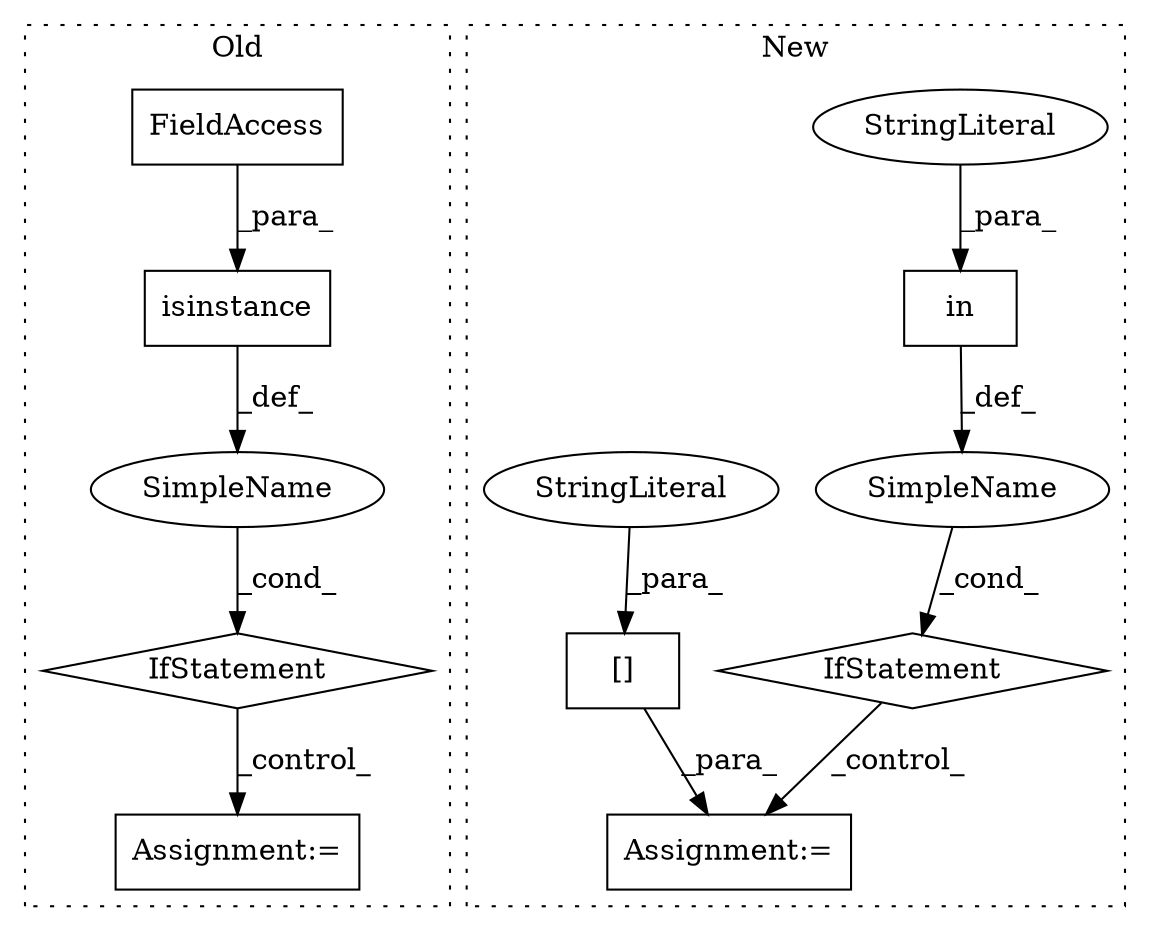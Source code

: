 digraph G {
subgraph cluster0 {
1 [label="isinstance" a="32" s="5934,5956" l="11,1" shape="box"];
4 [label="IfStatement" a="25" s="5930,5957" l="4,2" shape="diamond"];
5 [label="Assignment:=" a="7" s="6437" l="1" shape="box"];
6 [label="SimpleName" a="42" s="" l="" shape="ellipse"];
10 [label="FieldAccess" a="22" s="5952" l="4" shape="box"];
label = "Old";
style="dotted";
}
subgraph cluster1 {
2 [label="in" a="105" s="5780" l="19" shape="box"];
3 [label="IfStatement" a="25" s="5770,5800" l="4,2" shape="diamond"];
7 [label="Assignment:=" a="7" s="5932" l="1" shape="box"];
8 [label="SimpleName" a="42" s="" l="" shape="ellipse"];
9 [label="StringLiteral" a="45" s="5780" l="8" shape="ellipse"];
11 [label="[]" a="2" s="5933,5949" l="8,1" shape="box"];
12 [label="StringLiteral" a="45" s="5941" l="8" shape="ellipse"];
label = "New";
style="dotted";
}
1 -> 6 [label="_def_"];
2 -> 8 [label="_def_"];
3 -> 7 [label="_control_"];
4 -> 5 [label="_control_"];
6 -> 4 [label="_cond_"];
8 -> 3 [label="_cond_"];
9 -> 2 [label="_para_"];
10 -> 1 [label="_para_"];
11 -> 7 [label="_para_"];
12 -> 11 [label="_para_"];
}